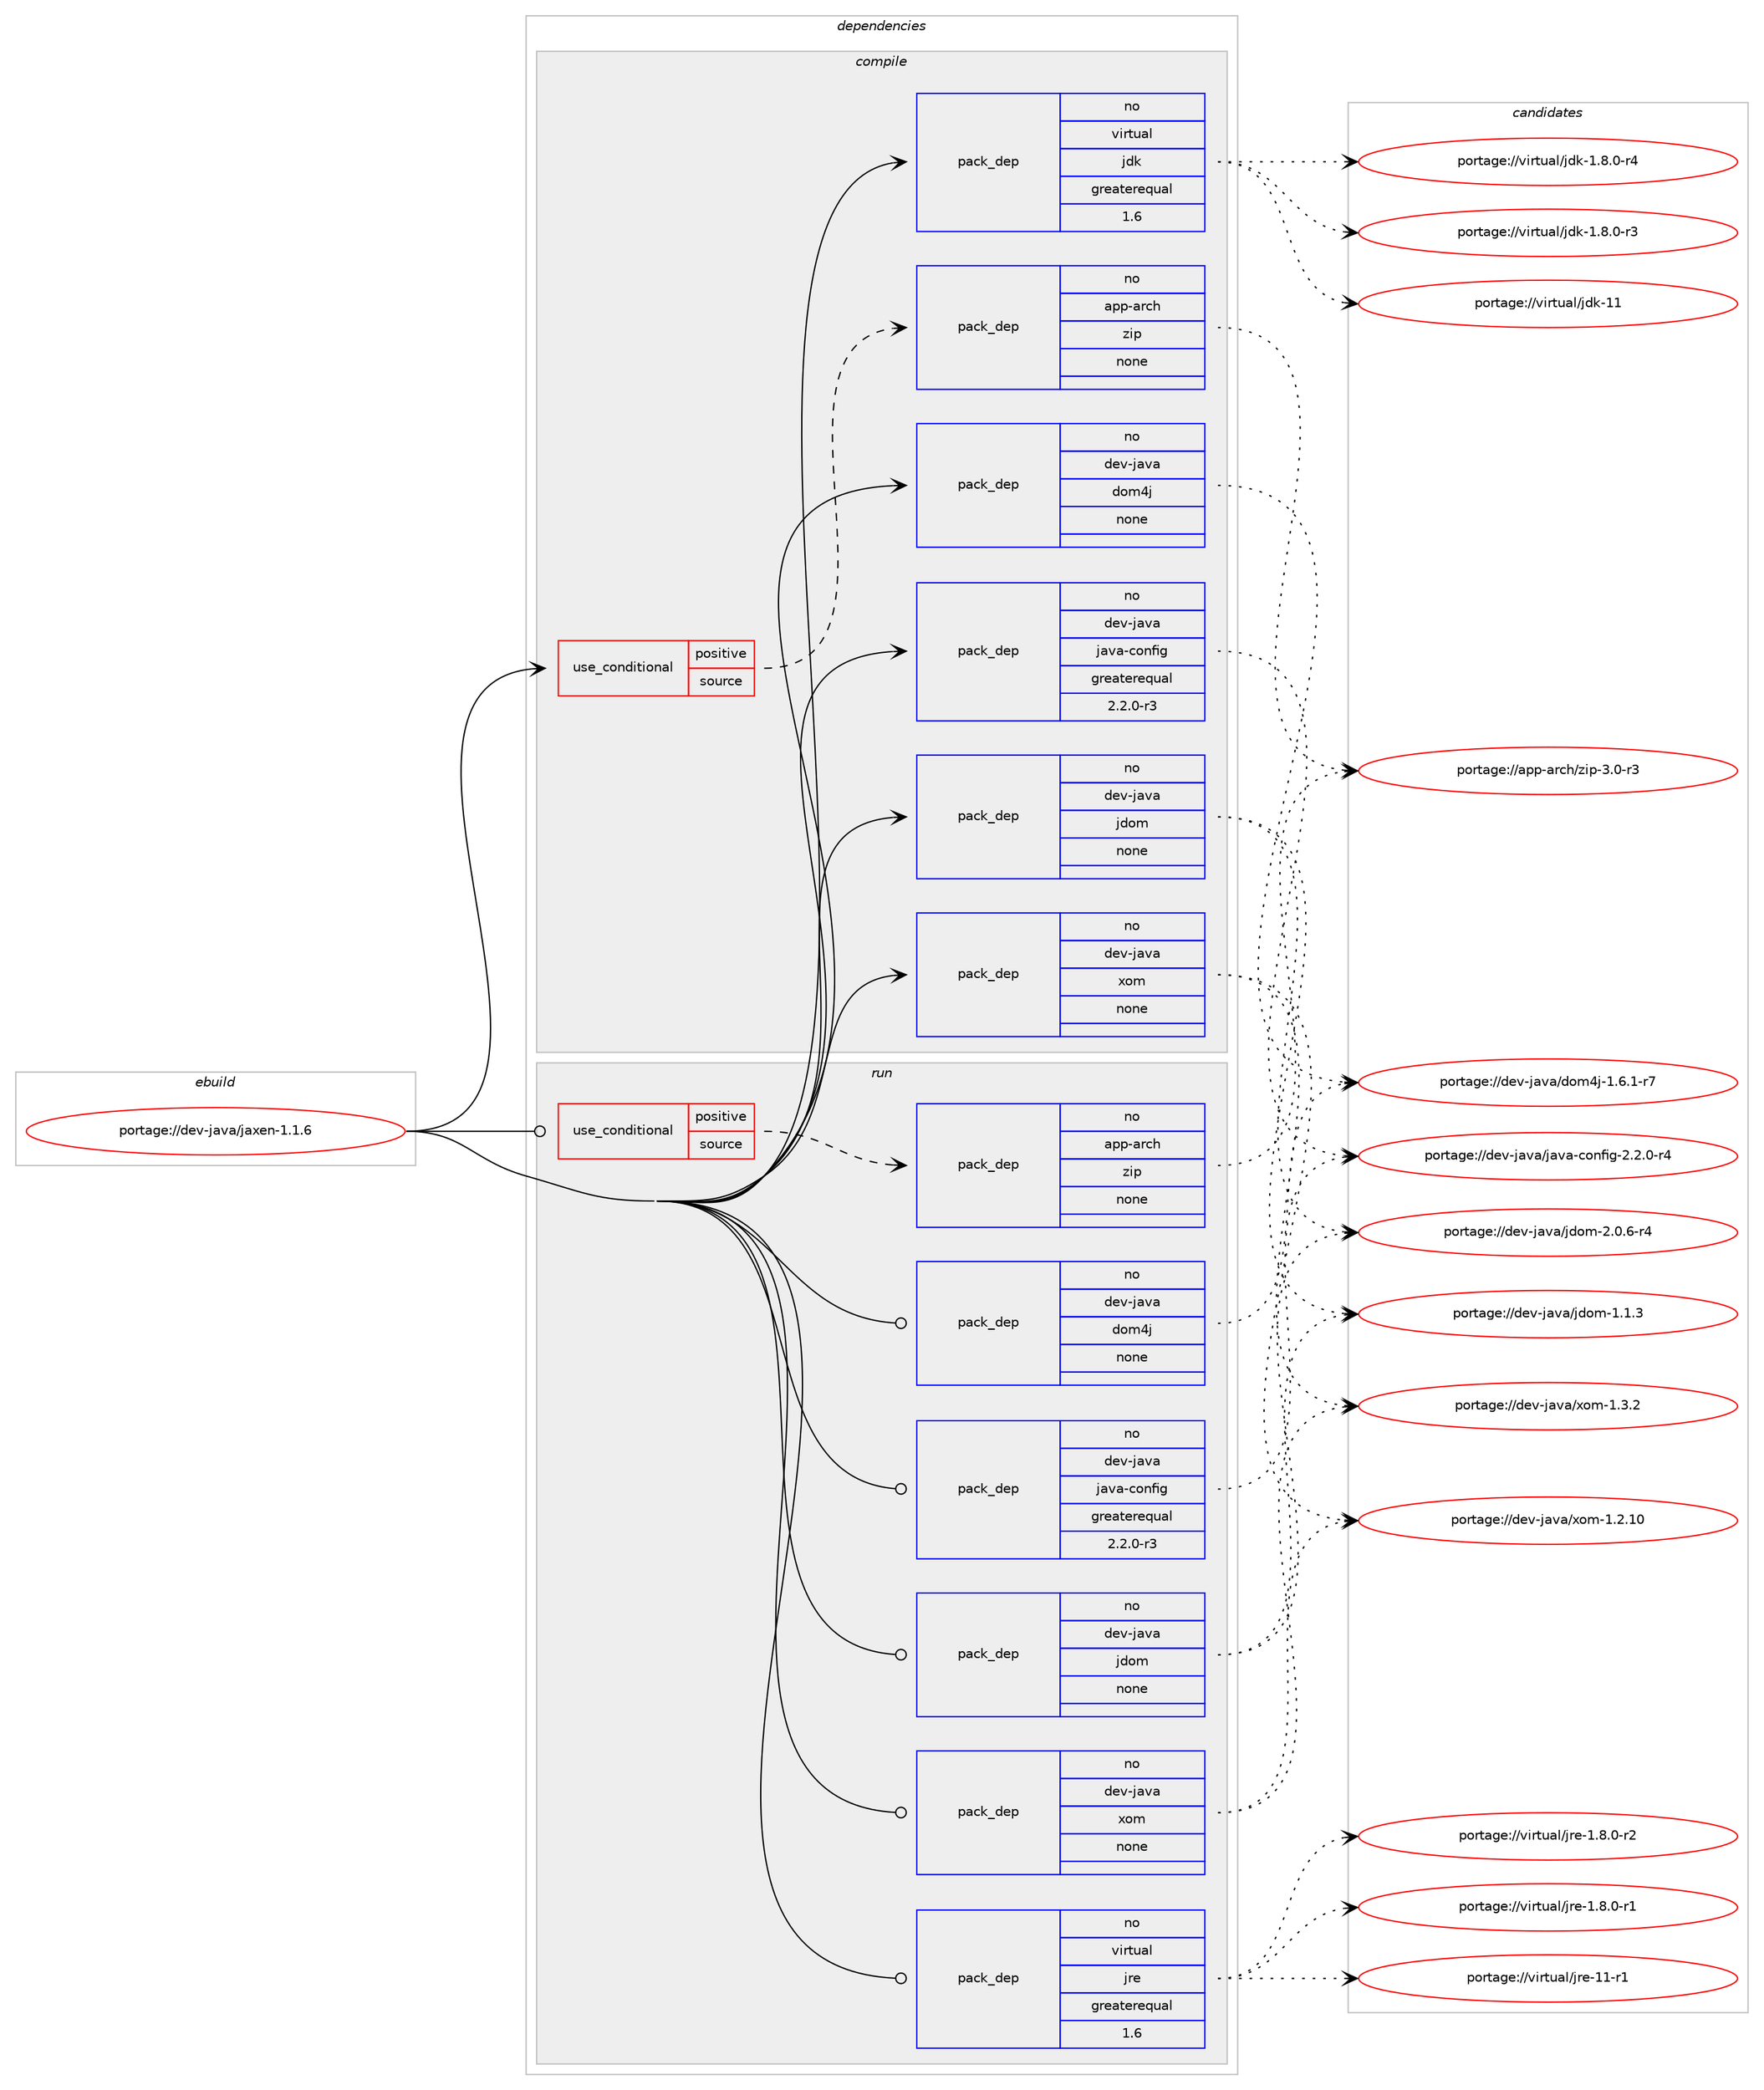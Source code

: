 digraph prolog {

# *************
# Graph options
# *************

newrank=true;
concentrate=true;
compound=true;
graph [rankdir=LR,fontname=Helvetica,fontsize=10,ranksep=1.5];#, ranksep=2.5, nodesep=0.2];
edge  [arrowhead=vee];
node  [fontname=Helvetica,fontsize=10];

# **********
# The ebuild
# **********

subgraph cluster_leftcol {
color=gray;
label=<<i>ebuild</i>>;
id [label="portage://dev-java/jaxen-1.1.6", color=red, width=4, href="../dev-java/jaxen-1.1.6.svg"];
}

# ****************
# The dependencies
# ****************

subgraph cluster_midcol {
color=gray;
label=<<i>dependencies</i>>;
subgraph cluster_compile {
fillcolor="#eeeeee";
style=filled;
label=<<i>compile</i>>;
subgraph cond129909 {
dependency530079 [label=<<TABLE BORDER="0" CELLBORDER="1" CELLSPACING="0" CELLPADDING="4"><TR><TD ROWSPAN="3" CELLPADDING="10">use_conditional</TD></TR><TR><TD>positive</TD></TR><TR><TD>source</TD></TR></TABLE>>, shape=none, color=red];
subgraph pack394558 {
dependency530080 [label=<<TABLE BORDER="0" CELLBORDER="1" CELLSPACING="0" CELLPADDING="4" WIDTH="220"><TR><TD ROWSPAN="6" CELLPADDING="30">pack_dep</TD></TR><TR><TD WIDTH="110">no</TD></TR><TR><TD>app-arch</TD></TR><TR><TD>zip</TD></TR><TR><TD>none</TD></TR><TR><TD></TD></TR></TABLE>>, shape=none, color=blue];
}
dependency530079:e -> dependency530080:w [weight=20,style="dashed",arrowhead="vee"];
}
id:e -> dependency530079:w [weight=20,style="solid",arrowhead="vee"];
subgraph pack394559 {
dependency530081 [label=<<TABLE BORDER="0" CELLBORDER="1" CELLSPACING="0" CELLPADDING="4" WIDTH="220"><TR><TD ROWSPAN="6" CELLPADDING="30">pack_dep</TD></TR><TR><TD WIDTH="110">no</TD></TR><TR><TD>dev-java</TD></TR><TR><TD>dom4j</TD></TR><TR><TD>none</TD></TR><TR><TD></TD></TR></TABLE>>, shape=none, color=blue];
}
id:e -> dependency530081:w [weight=20,style="solid",arrowhead="vee"];
subgraph pack394560 {
dependency530082 [label=<<TABLE BORDER="0" CELLBORDER="1" CELLSPACING="0" CELLPADDING="4" WIDTH="220"><TR><TD ROWSPAN="6" CELLPADDING="30">pack_dep</TD></TR><TR><TD WIDTH="110">no</TD></TR><TR><TD>dev-java</TD></TR><TR><TD>java-config</TD></TR><TR><TD>greaterequal</TD></TR><TR><TD>2.2.0-r3</TD></TR></TABLE>>, shape=none, color=blue];
}
id:e -> dependency530082:w [weight=20,style="solid",arrowhead="vee"];
subgraph pack394561 {
dependency530083 [label=<<TABLE BORDER="0" CELLBORDER="1" CELLSPACING="0" CELLPADDING="4" WIDTH="220"><TR><TD ROWSPAN="6" CELLPADDING="30">pack_dep</TD></TR><TR><TD WIDTH="110">no</TD></TR><TR><TD>dev-java</TD></TR><TR><TD>jdom</TD></TR><TR><TD>none</TD></TR><TR><TD></TD></TR></TABLE>>, shape=none, color=blue];
}
id:e -> dependency530083:w [weight=20,style="solid",arrowhead="vee"];
subgraph pack394562 {
dependency530084 [label=<<TABLE BORDER="0" CELLBORDER="1" CELLSPACING="0" CELLPADDING="4" WIDTH="220"><TR><TD ROWSPAN="6" CELLPADDING="30">pack_dep</TD></TR><TR><TD WIDTH="110">no</TD></TR><TR><TD>dev-java</TD></TR><TR><TD>xom</TD></TR><TR><TD>none</TD></TR><TR><TD></TD></TR></TABLE>>, shape=none, color=blue];
}
id:e -> dependency530084:w [weight=20,style="solid",arrowhead="vee"];
subgraph pack394563 {
dependency530085 [label=<<TABLE BORDER="0" CELLBORDER="1" CELLSPACING="0" CELLPADDING="4" WIDTH="220"><TR><TD ROWSPAN="6" CELLPADDING="30">pack_dep</TD></TR><TR><TD WIDTH="110">no</TD></TR><TR><TD>virtual</TD></TR><TR><TD>jdk</TD></TR><TR><TD>greaterequal</TD></TR><TR><TD>1.6</TD></TR></TABLE>>, shape=none, color=blue];
}
id:e -> dependency530085:w [weight=20,style="solid",arrowhead="vee"];
}
subgraph cluster_compileandrun {
fillcolor="#eeeeee";
style=filled;
label=<<i>compile and run</i>>;
}
subgraph cluster_run {
fillcolor="#eeeeee";
style=filled;
label=<<i>run</i>>;
subgraph cond129910 {
dependency530086 [label=<<TABLE BORDER="0" CELLBORDER="1" CELLSPACING="0" CELLPADDING="4"><TR><TD ROWSPAN="3" CELLPADDING="10">use_conditional</TD></TR><TR><TD>positive</TD></TR><TR><TD>source</TD></TR></TABLE>>, shape=none, color=red];
subgraph pack394564 {
dependency530087 [label=<<TABLE BORDER="0" CELLBORDER="1" CELLSPACING="0" CELLPADDING="4" WIDTH="220"><TR><TD ROWSPAN="6" CELLPADDING="30">pack_dep</TD></TR><TR><TD WIDTH="110">no</TD></TR><TR><TD>app-arch</TD></TR><TR><TD>zip</TD></TR><TR><TD>none</TD></TR><TR><TD></TD></TR></TABLE>>, shape=none, color=blue];
}
dependency530086:e -> dependency530087:w [weight=20,style="dashed",arrowhead="vee"];
}
id:e -> dependency530086:w [weight=20,style="solid",arrowhead="odot"];
subgraph pack394565 {
dependency530088 [label=<<TABLE BORDER="0" CELLBORDER="1" CELLSPACING="0" CELLPADDING="4" WIDTH="220"><TR><TD ROWSPAN="6" CELLPADDING="30">pack_dep</TD></TR><TR><TD WIDTH="110">no</TD></TR><TR><TD>dev-java</TD></TR><TR><TD>dom4j</TD></TR><TR><TD>none</TD></TR><TR><TD></TD></TR></TABLE>>, shape=none, color=blue];
}
id:e -> dependency530088:w [weight=20,style="solid",arrowhead="odot"];
subgraph pack394566 {
dependency530089 [label=<<TABLE BORDER="0" CELLBORDER="1" CELLSPACING="0" CELLPADDING="4" WIDTH="220"><TR><TD ROWSPAN="6" CELLPADDING="30">pack_dep</TD></TR><TR><TD WIDTH="110">no</TD></TR><TR><TD>dev-java</TD></TR><TR><TD>java-config</TD></TR><TR><TD>greaterequal</TD></TR><TR><TD>2.2.0-r3</TD></TR></TABLE>>, shape=none, color=blue];
}
id:e -> dependency530089:w [weight=20,style="solid",arrowhead="odot"];
subgraph pack394567 {
dependency530090 [label=<<TABLE BORDER="0" CELLBORDER="1" CELLSPACING="0" CELLPADDING="4" WIDTH="220"><TR><TD ROWSPAN="6" CELLPADDING="30">pack_dep</TD></TR><TR><TD WIDTH="110">no</TD></TR><TR><TD>dev-java</TD></TR><TR><TD>jdom</TD></TR><TR><TD>none</TD></TR><TR><TD></TD></TR></TABLE>>, shape=none, color=blue];
}
id:e -> dependency530090:w [weight=20,style="solid",arrowhead="odot"];
subgraph pack394568 {
dependency530091 [label=<<TABLE BORDER="0" CELLBORDER="1" CELLSPACING="0" CELLPADDING="4" WIDTH="220"><TR><TD ROWSPAN="6" CELLPADDING="30">pack_dep</TD></TR><TR><TD WIDTH="110">no</TD></TR><TR><TD>dev-java</TD></TR><TR><TD>xom</TD></TR><TR><TD>none</TD></TR><TR><TD></TD></TR></TABLE>>, shape=none, color=blue];
}
id:e -> dependency530091:w [weight=20,style="solid",arrowhead="odot"];
subgraph pack394569 {
dependency530092 [label=<<TABLE BORDER="0" CELLBORDER="1" CELLSPACING="0" CELLPADDING="4" WIDTH="220"><TR><TD ROWSPAN="6" CELLPADDING="30">pack_dep</TD></TR><TR><TD WIDTH="110">no</TD></TR><TR><TD>virtual</TD></TR><TR><TD>jre</TD></TR><TR><TD>greaterequal</TD></TR><TR><TD>1.6</TD></TR></TABLE>>, shape=none, color=blue];
}
id:e -> dependency530092:w [weight=20,style="solid",arrowhead="odot"];
}
}

# **************
# The candidates
# **************

subgraph cluster_choices {
rank=same;
color=gray;
label=<<i>candidates</i>>;

subgraph choice394558 {
color=black;
nodesep=1;
choice9711211245971149910447122105112455146484511451 [label="portage://app-arch/zip-3.0-r3", color=red, width=4,href="../app-arch/zip-3.0-r3.svg"];
dependency530080:e -> choice9711211245971149910447122105112455146484511451:w [style=dotted,weight="100"];
}
subgraph choice394559 {
color=black;
nodesep=1;
choice10010111845106971189747100111109521064549465446494511455 [label="portage://dev-java/dom4j-1.6.1-r7", color=red, width=4,href="../dev-java/dom4j-1.6.1-r7.svg"];
dependency530081:e -> choice10010111845106971189747100111109521064549465446494511455:w [style=dotted,weight="100"];
}
subgraph choice394560 {
color=black;
nodesep=1;
choice10010111845106971189747106971189745991111101021051034550465046484511452 [label="portage://dev-java/java-config-2.2.0-r4", color=red, width=4,href="../dev-java/java-config-2.2.0-r4.svg"];
dependency530082:e -> choice10010111845106971189747106971189745991111101021051034550465046484511452:w [style=dotted,weight="100"];
}
subgraph choice394561 {
color=black;
nodesep=1;
choice100101118451069711897471061001111094550464846544511452 [label="portage://dev-java/jdom-2.0.6-r4", color=red, width=4,href="../dev-java/jdom-2.0.6-r4.svg"];
choice10010111845106971189747106100111109454946494651 [label="portage://dev-java/jdom-1.1.3", color=red, width=4,href="../dev-java/jdom-1.1.3.svg"];
dependency530083:e -> choice100101118451069711897471061001111094550464846544511452:w [style=dotted,weight="100"];
dependency530083:e -> choice10010111845106971189747106100111109454946494651:w [style=dotted,weight="100"];
}
subgraph choice394562 {
color=black;
nodesep=1;
choice10010111845106971189747120111109454946514650 [label="portage://dev-java/xom-1.3.2", color=red, width=4,href="../dev-java/xom-1.3.2.svg"];
choice1001011184510697118974712011110945494650464948 [label="portage://dev-java/xom-1.2.10", color=red, width=4,href="../dev-java/xom-1.2.10.svg"];
dependency530084:e -> choice10010111845106971189747120111109454946514650:w [style=dotted,weight="100"];
dependency530084:e -> choice1001011184510697118974712011110945494650464948:w [style=dotted,weight="100"];
}
subgraph choice394563 {
color=black;
nodesep=1;
choice1181051141161179710847106100107454949 [label="portage://virtual/jdk-11", color=red, width=4,href="../virtual/jdk-11.svg"];
choice11810511411611797108471061001074549465646484511452 [label="portage://virtual/jdk-1.8.0-r4", color=red, width=4,href="../virtual/jdk-1.8.0-r4.svg"];
choice11810511411611797108471061001074549465646484511451 [label="portage://virtual/jdk-1.8.0-r3", color=red, width=4,href="../virtual/jdk-1.8.0-r3.svg"];
dependency530085:e -> choice1181051141161179710847106100107454949:w [style=dotted,weight="100"];
dependency530085:e -> choice11810511411611797108471061001074549465646484511452:w [style=dotted,weight="100"];
dependency530085:e -> choice11810511411611797108471061001074549465646484511451:w [style=dotted,weight="100"];
}
subgraph choice394564 {
color=black;
nodesep=1;
choice9711211245971149910447122105112455146484511451 [label="portage://app-arch/zip-3.0-r3", color=red, width=4,href="../app-arch/zip-3.0-r3.svg"];
dependency530087:e -> choice9711211245971149910447122105112455146484511451:w [style=dotted,weight="100"];
}
subgraph choice394565 {
color=black;
nodesep=1;
choice10010111845106971189747100111109521064549465446494511455 [label="portage://dev-java/dom4j-1.6.1-r7", color=red, width=4,href="../dev-java/dom4j-1.6.1-r7.svg"];
dependency530088:e -> choice10010111845106971189747100111109521064549465446494511455:w [style=dotted,weight="100"];
}
subgraph choice394566 {
color=black;
nodesep=1;
choice10010111845106971189747106971189745991111101021051034550465046484511452 [label="portage://dev-java/java-config-2.2.0-r4", color=red, width=4,href="../dev-java/java-config-2.2.0-r4.svg"];
dependency530089:e -> choice10010111845106971189747106971189745991111101021051034550465046484511452:w [style=dotted,weight="100"];
}
subgraph choice394567 {
color=black;
nodesep=1;
choice100101118451069711897471061001111094550464846544511452 [label="portage://dev-java/jdom-2.0.6-r4", color=red, width=4,href="../dev-java/jdom-2.0.6-r4.svg"];
choice10010111845106971189747106100111109454946494651 [label="portage://dev-java/jdom-1.1.3", color=red, width=4,href="../dev-java/jdom-1.1.3.svg"];
dependency530090:e -> choice100101118451069711897471061001111094550464846544511452:w [style=dotted,weight="100"];
dependency530090:e -> choice10010111845106971189747106100111109454946494651:w [style=dotted,weight="100"];
}
subgraph choice394568 {
color=black;
nodesep=1;
choice10010111845106971189747120111109454946514650 [label="portage://dev-java/xom-1.3.2", color=red, width=4,href="../dev-java/xom-1.3.2.svg"];
choice1001011184510697118974712011110945494650464948 [label="portage://dev-java/xom-1.2.10", color=red, width=4,href="../dev-java/xom-1.2.10.svg"];
dependency530091:e -> choice10010111845106971189747120111109454946514650:w [style=dotted,weight="100"];
dependency530091:e -> choice1001011184510697118974712011110945494650464948:w [style=dotted,weight="100"];
}
subgraph choice394569 {
color=black;
nodesep=1;
choice11810511411611797108471061141014549494511449 [label="portage://virtual/jre-11-r1", color=red, width=4,href="../virtual/jre-11-r1.svg"];
choice11810511411611797108471061141014549465646484511450 [label="portage://virtual/jre-1.8.0-r2", color=red, width=4,href="../virtual/jre-1.8.0-r2.svg"];
choice11810511411611797108471061141014549465646484511449 [label="portage://virtual/jre-1.8.0-r1", color=red, width=4,href="../virtual/jre-1.8.0-r1.svg"];
dependency530092:e -> choice11810511411611797108471061141014549494511449:w [style=dotted,weight="100"];
dependency530092:e -> choice11810511411611797108471061141014549465646484511450:w [style=dotted,weight="100"];
dependency530092:e -> choice11810511411611797108471061141014549465646484511449:w [style=dotted,weight="100"];
}
}

}
